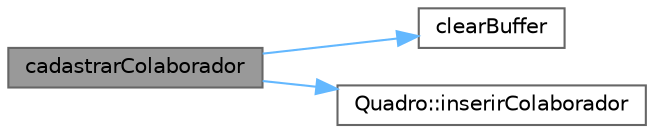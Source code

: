 digraph "cadastrarColaborador"
{
 // INTERACTIVE_SVG=YES
 // LATEX_PDF_SIZE
  bgcolor="transparent";
  edge [fontname=Helvetica,fontsize=10,labelfontname=Helvetica,labelfontsize=10];
  node [fontname=Helvetica,fontsize=10,shape=box,height=0.2,width=0.4];
  rankdir="LR";
  Node1 [id="Node000001",label="cadastrarColaborador",height=0.2,width=0.4,color="gray40", fillcolor="grey60", style="filled", fontcolor="black",tooltip="Cria e cadastra um novo colaborador no quadro KanBan."];
  Node1 -> Node2 [id="edge1_Node000001_Node000002",color="steelblue1",style="solid",tooltip=" "];
  Node2 [id="Node000002",label="clearBuffer",height=0.2,width=0.4,color="grey40", fillcolor="white", style="filled",URL="$df/d0a/main_8cpp.html#a20bbd4d45e3f01305dd709f5a9cc9952",tooltip="Limpa o buffer do console."];
  Node1 -> Node3 [id="edge2_Node000001_Node000003",color="steelblue1",style="solid",tooltip=" "];
  Node3 [id="Node000003",label="Quadro::inserirColaborador",height=0.2,width=0.4,color="grey40", fillcolor="white", style="filled",URL="$d1/d13/class_quadro.html#ae11cee4915eee6bf9b192ac8680fadf6",tooltip="Insere um colaborador na equipe do quadro."];
}
